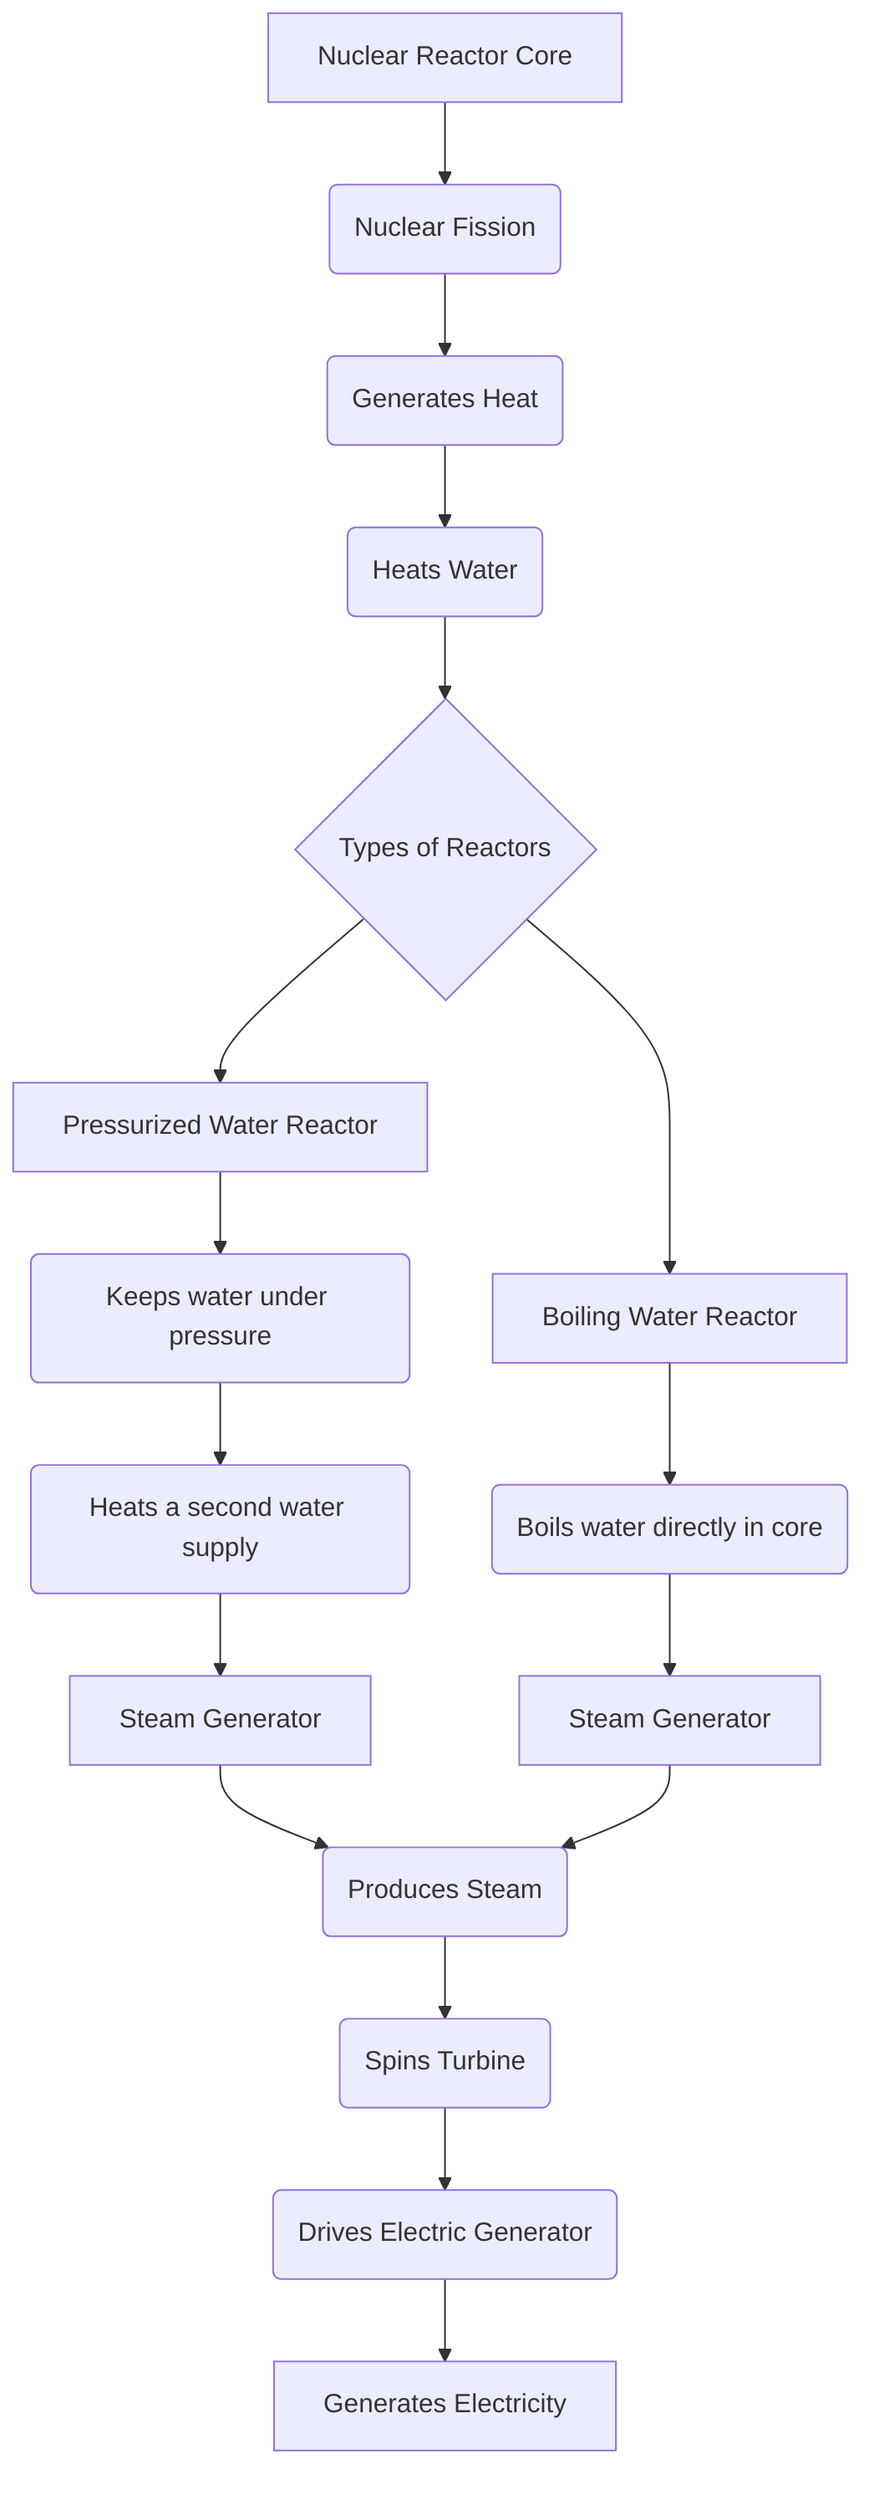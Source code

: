 graph TD
    A[Nuclear Reactor Core] --> B(Nuclear Fission);
    B --> C(Generates Heat);
    C --> D(Heats Water);
    D --> E{Types of Reactors};
    E --> F[Pressurized Water Reactor];
    F --> G(Keeps water under pressure);
    G --> H(Heats a second water supply);
    H --> I[Steam Generator];
    E --> J[Boiling Water Reactor];
    J --> K(Boils water directly in core);
    K --> L[Steam Generator];
    I --> M(Produces Steam);
    L --> M;
    M --> N(Spins Turbine);
    N --> O(Drives Electric Generator);
    O --> P[Generates Electricity];